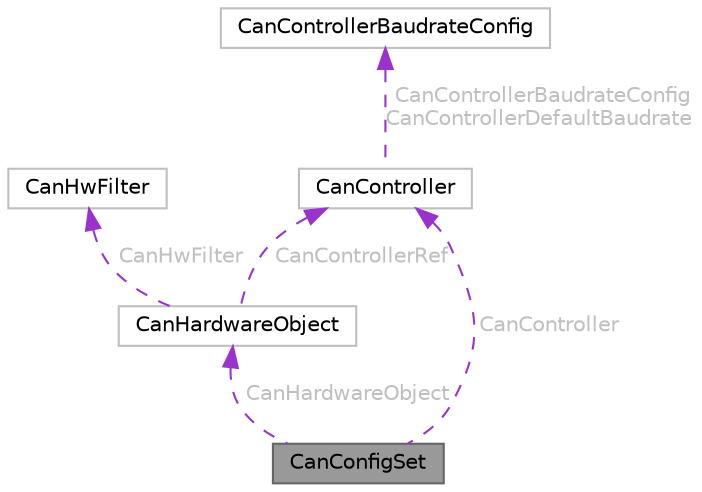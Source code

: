 digraph "CanConfigSet"
{
 // LATEX_PDF_SIZE
  bgcolor="transparent";
  edge [fontname=Helvetica,fontsize=10,labelfontname=Helvetica,labelfontsize=10];
  node [fontname=Helvetica,fontsize=10,shape=box,height=0.2,width=0.4];
  Node1 [id="Node000001",label="CanConfigSet",height=0.2,width=0.4,color="gray40", fillcolor="grey60", style="filled", fontcolor="black",tooltip=" "];
  Node2 -> Node1 [id="edge1_Node000001_Node000002",dir="back",color="darkorchid3",style="dashed",tooltip=" ",label=" CanController",fontcolor="grey" ];
  Node2 [id="Node000002",label="CanController",height=0.2,width=0.4,color="grey75", fillcolor="white", style="filled",URL="$struct_can_controller.html",tooltip=" "];
  Node3 -> Node2 [id="edge2_Node000002_Node000003",dir="back",color="darkorchid3",style="dashed",tooltip=" ",label=" CanControllerBaudrateConfig\nCanControllerDefaultBaudrate",fontcolor="grey" ];
  Node3 [id="Node000003",label="CanControllerBaudrateConfig",height=0.2,width=0.4,color="grey75", fillcolor="white", style="filled",URL="$struct_can_controller_baudrate_config.html",tooltip=" "];
  Node4 -> Node1 [id="edge3_Node000001_Node000004",dir="back",color="darkorchid3",style="dashed",tooltip=" ",label=" CanHardwareObject",fontcolor="grey" ];
  Node4 [id="Node000004",label="CanHardwareObject",height=0.2,width=0.4,color="grey75", fillcolor="white", style="filled",URL="$struct_can_hardware_object.html",tooltip=" "];
  Node2 -> Node4 [id="edge4_Node000004_Node000002",dir="back",color="darkorchid3",style="dashed",tooltip=" ",label=" CanControllerRef",fontcolor="grey" ];
  Node5 -> Node4 [id="edge5_Node000004_Node000005",dir="back",color="darkorchid3",style="dashed",tooltip=" ",label=" CanHwFilter",fontcolor="grey" ];
  Node5 [id="Node000005",label="CanHwFilter",height=0.2,width=0.4,color="grey75", fillcolor="white", style="filled",URL="$struct_can_hw_filter.html",tooltip=" "];
}
